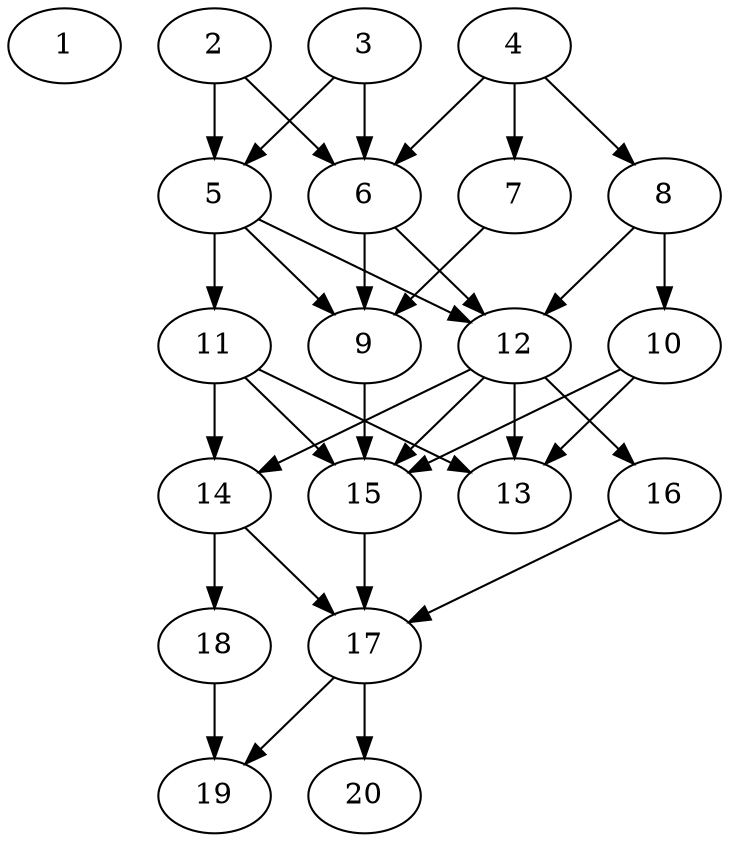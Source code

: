 // DAG automatically generated by daggen at Sat Jul 27 15:36:52 2019
// ./daggen --dot -n 20 --ccr 0.4 --fat 0.4 --regular 0.5 --density 0.8 --mindata 5242880 --maxdata 52428800 
digraph G {
  1 [size="74065920", alpha="0.17", expect_size="29626368"] 
  2 [size="65387520", alpha="0.05", expect_size="26155008"] 
  2 -> 5 [size ="26155008"]
  2 -> 6 [size ="26155008"]
  3 [size="21491200", alpha="0.07", expect_size="8596480"] 
  3 -> 5 [size ="8596480"]
  3 -> 6 [size ="8596480"]
  4 [size="98511360", alpha="0.07", expect_size="39404544"] 
  4 -> 6 [size ="39404544"]
  4 -> 7 [size ="39404544"]
  4 -> 8 [size ="39404544"]
  5 [size="19824640", alpha="0.04", expect_size="7929856"] 
  5 -> 9 [size ="7929856"]
  5 -> 11 [size ="7929856"]
  5 -> 12 [size ="7929856"]
  6 [size="120640000", alpha="0.04", expect_size="48256000"] 
  6 -> 9 [size ="48256000"]
  6 -> 12 [size ="48256000"]
  7 [size="16962560", alpha="0.00", expect_size="6785024"] 
  7 -> 9 [size ="6785024"]
  8 [size="55971840", alpha="0.07", expect_size="22388736"] 
  8 -> 10 [size ="22388736"]
  8 -> 12 [size ="22388736"]
  9 [size="108001280", alpha="0.07", expect_size="43200512"] 
  9 -> 15 [size ="43200512"]
  10 [size="99148800", alpha="0.15", expect_size="39659520"] 
  10 -> 13 [size ="39659520"]
  10 -> 15 [size ="39659520"]
  11 [size="42327040", alpha="0.09", expect_size="16930816"] 
  11 -> 13 [size ="16930816"]
  11 -> 14 [size ="16930816"]
  11 -> 15 [size ="16930816"]
  12 [size="24919040", alpha="0.04", expect_size="9967616"] 
  12 -> 13 [size ="9967616"]
  12 -> 14 [size ="9967616"]
  12 -> 15 [size ="9967616"]
  12 -> 16 [size ="9967616"]
  13 [size="56120320", alpha="0.05", expect_size="22448128"] 
  14 [size="94589440", alpha="0.08", expect_size="37835776"] 
  14 -> 17 [size ="37835776"]
  14 -> 18 [size ="37835776"]
  15 [size="15249920", alpha="0.01", expect_size="6099968"] 
  15 -> 17 [size ="6099968"]
  16 [size="37480960", alpha="0.01", expect_size="14992384"] 
  16 -> 17 [size ="14992384"]
  17 [size="58332160", alpha="0.14", expect_size="23332864"] 
  17 -> 19 [size ="23332864"]
  17 -> 20 [size ="23332864"]
  18 [size="60300800", alpha="0.06", expect_size="24120320"] 
  18 -> 19 [size ="24120320"]
  19 [size="102835200", alpha="0.18", expect_size="41134080"] 
  20 [size="25858560", alpha="0.07", expect_size="10343424"] 
}
